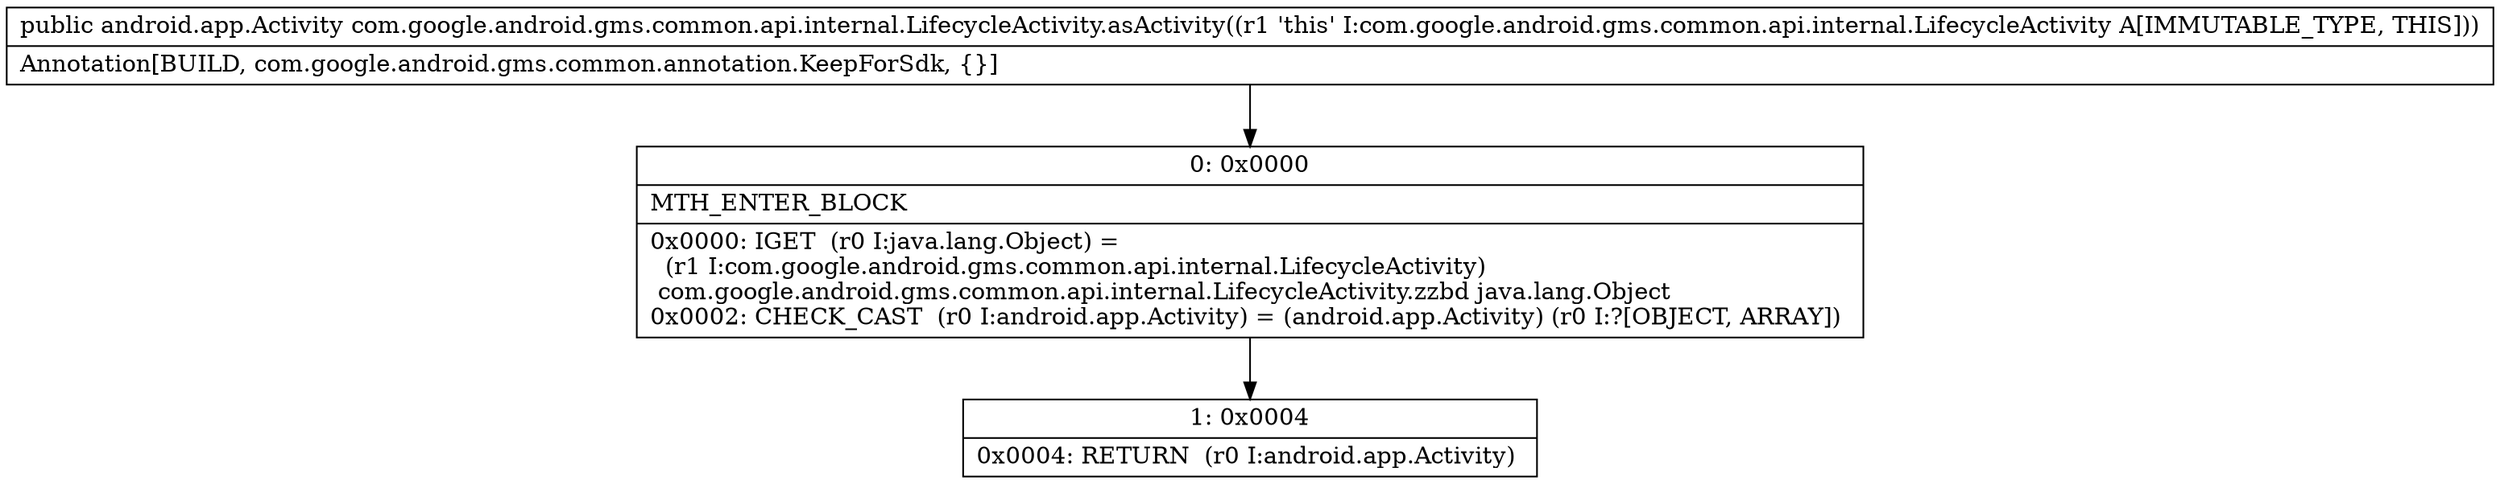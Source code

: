 digraph "CFG forcom.google.android.gms.common.api.internal.LifecycleActivity.asActivity()Landroid\/app\/Activity;" {
Node_0 [shape=record,label="{0\:\ 0x0000|MTH_ENTER_BLOCK\l|0x0000: IGET  (r0 I:java.lang.Object) = \l  (r1 I:com.google.android.gms.common.api.internal.LifecycleActivity)\l com.google.android.gms.common.api.internal.LifecycleActivity.zzbd java.lang.Object \l0x0002: CHECK_CAST  (r0 I:android.app.Activity) = (android.app.Activity) (r0 I:?[OBJECT, ARRAY]) \l}"];
Node_1 [shape=record,label="{1\:\ 0x0004|0x0004: RETURN  (r0 I:android.app.Activity) \l}"];
MethodNode[shape=record,label="{public android.app.Activity com.google.android.gms.common.api.internal.LifecycleActivity.asActivity((r1 'this' I:com.google.android.gms.common.api.internal.LifecycleActivity A[IMMUTABLE_TYPE, THIS]))  | Annotation[BUILD, com.google.android.gms.common.annotation.KeepForSdk, \{\}]\l}"];
MethodNode -> Node_0;
Node_0 -> Node_1;
}

